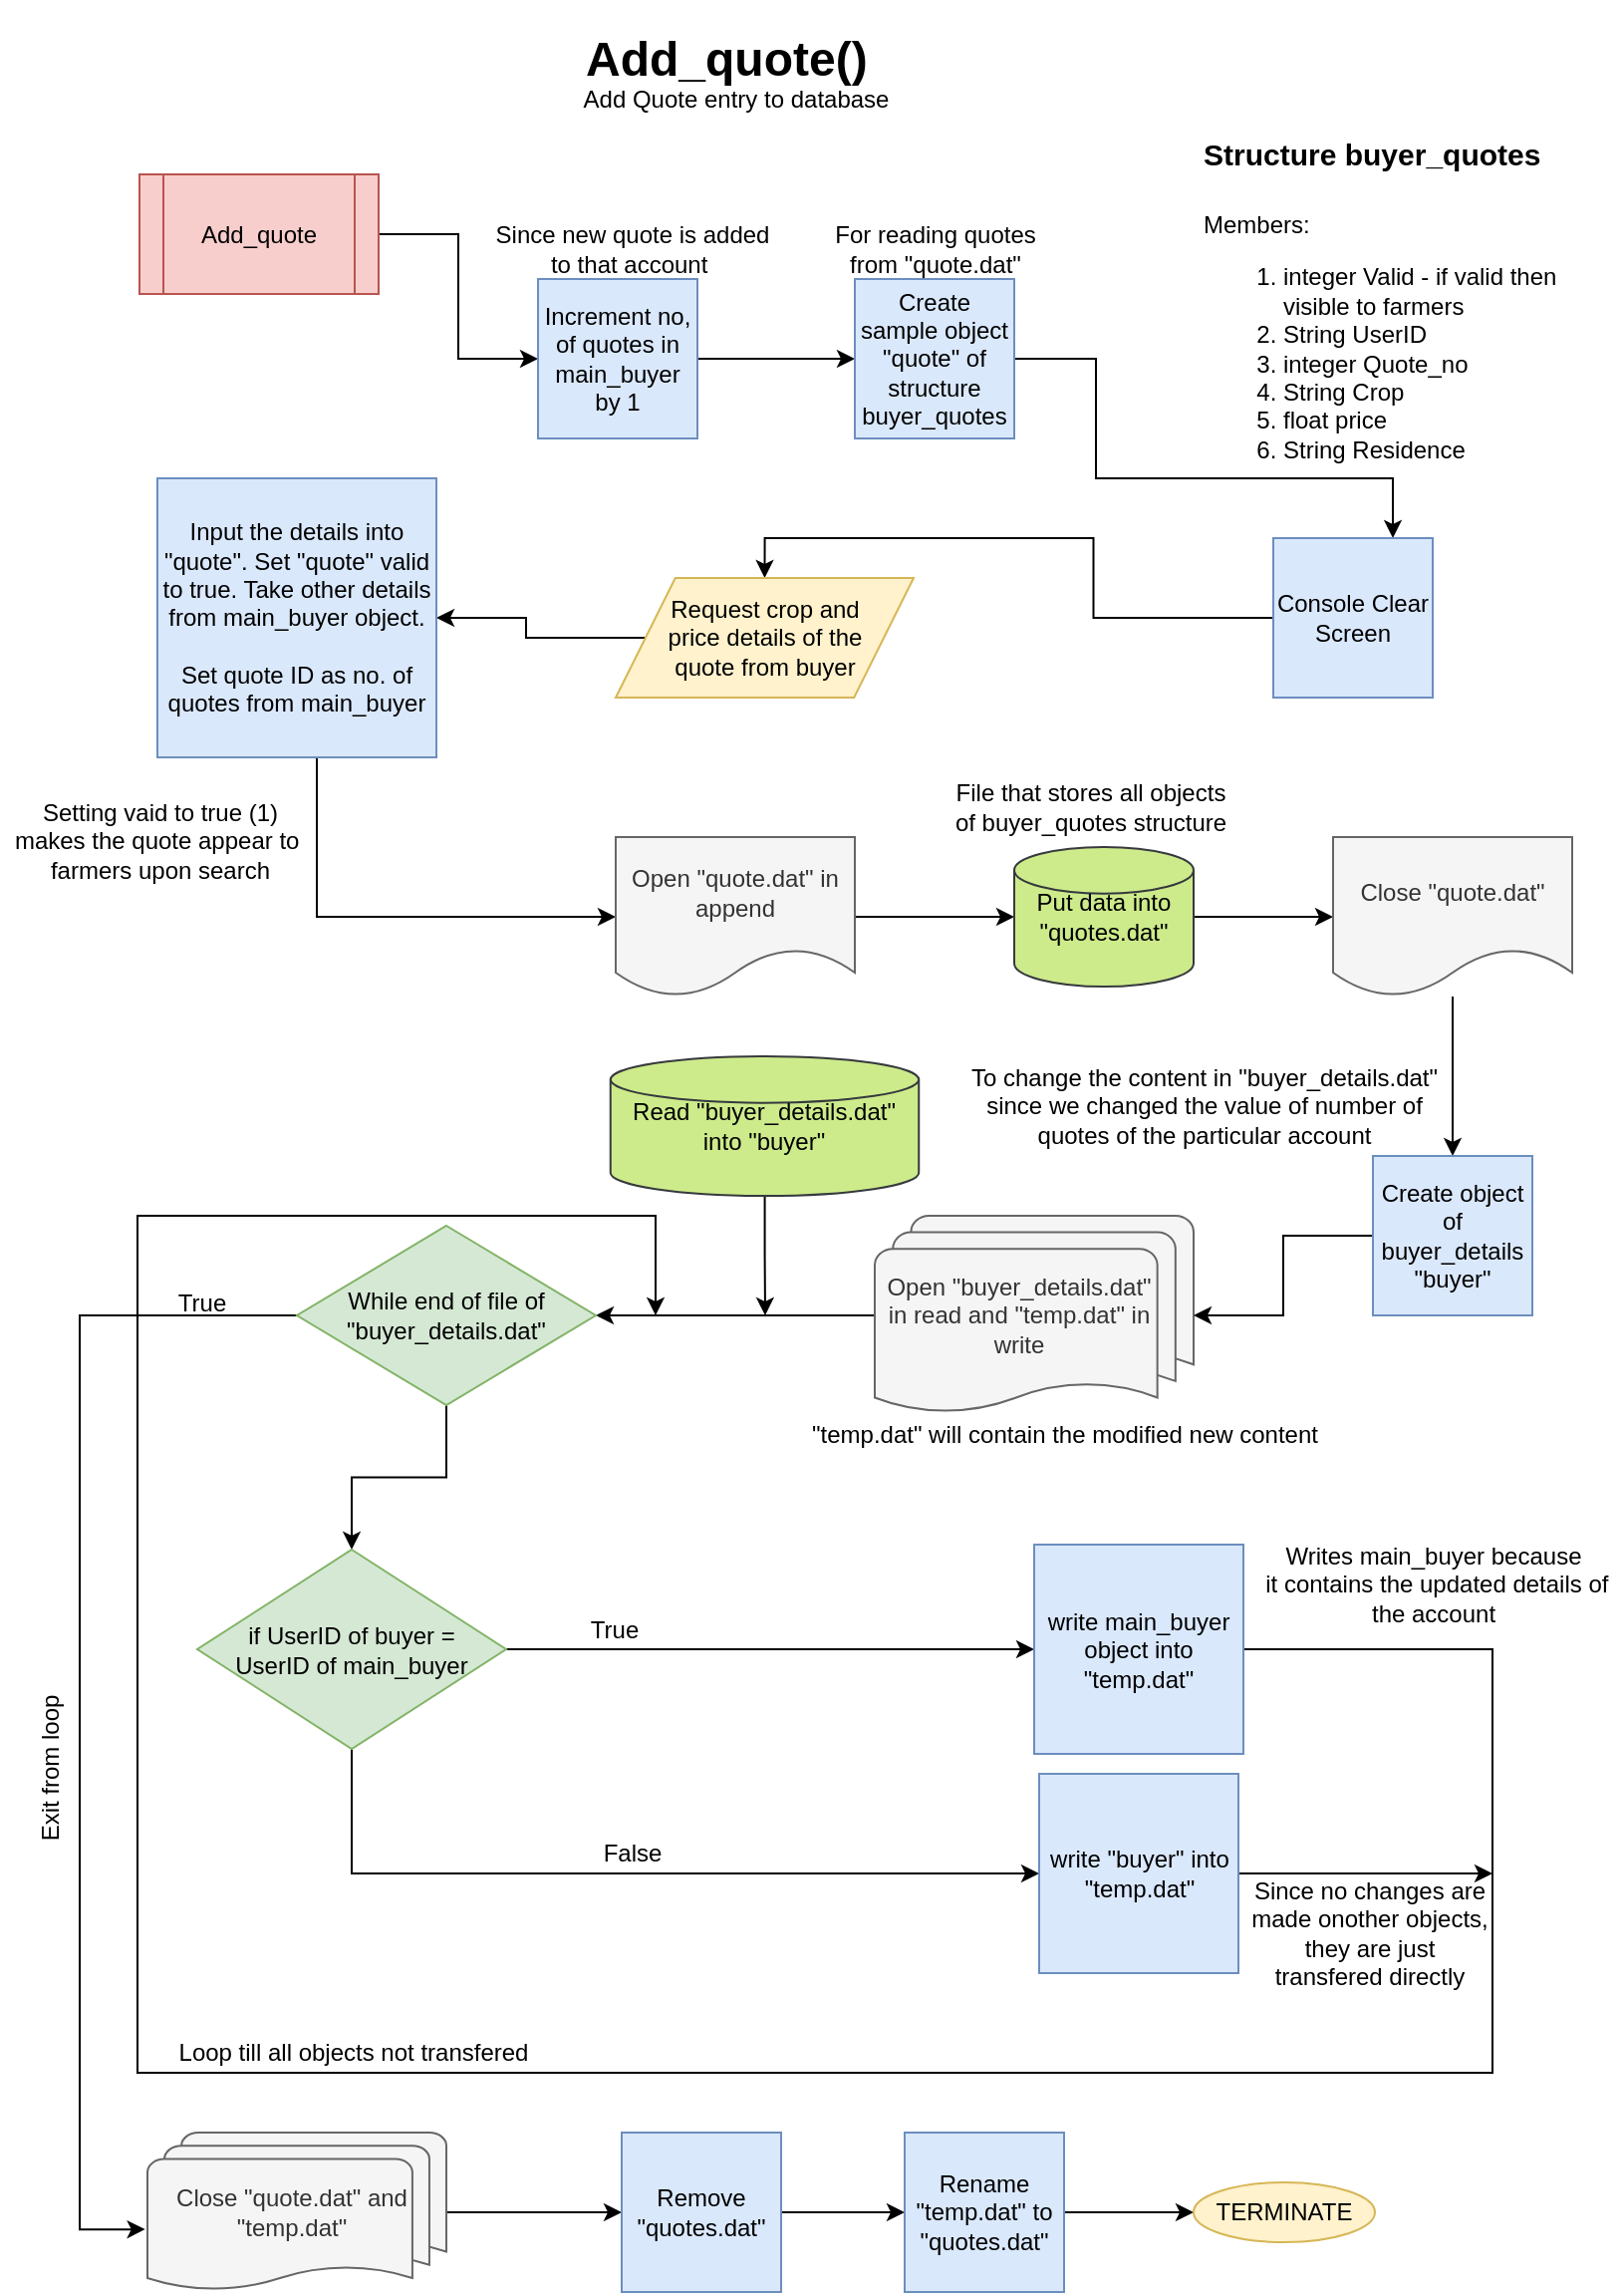 <mxfile version="13.0.3" type="device"><diagram id="C5RBs43oDa-KdzZeNtuy" name="Page-1"><mxGraphModel dx="1205" dy="696" grid="1" gridSize="10" guides="1" tooltips="1" connect="1" arrows="1" fold="1" page="1" pageScale="1" pageWidth="827" pageHeight="1169" math="0" shadow="0"><root><mxCell id="WIyWlLk6GJQsqaUBKTNV-0"/><mxCell id="WIyWlLk6GJQsqaUBKTNV-1" parent="WIyWlLk6GJQsqaUBKTNV-0"/><mxCell id="OiVQeHWdoMjosZuG40U9-5" style="edgeStyle=orthogonalEdgeStyle;rounded=0;orthogonalLoop=1;jettySize=auto;html=1;" parent="WIyWlLk6GJQsqaUBKTNV-1" source="OiVQeHWdoMjosZuG40U9-0" target="OiVQeHWdoMjosZuG40U9-1" edge="1"><mxGeometry relative="1" as="geometry"/></mxCell><mxCell id="OiVQeHWdoMjosZuG40U9-0" value="Add_quote" style="shape=process;whiteSpace=wrap;html=1;backgroundOutline=1;fillColor=#f8cecc;strokeColor=#b85450;" parent="WIyWlLk6GJQsqaUBKTNV-1" vertex="1"><mxGeometry x="70" y="87.5" width="120" height="60" as="geometry"/></mxCell><mxCell id="OiVQeHWdoMjosZuG40U9-6" style="edgeStyle=orthogonalEdgeStyle;rounded=0;orthogonalLoop=1;jettySize=auto;html=1;entryX=0;entryY=0.5;entryDx=0;entryDy=0;" parent="WIyWlLk6GJQsqaUBKTNV-1" source="OiVQeHWdoMjosZuG40U9-1" target="OiVQeHWdoMjosZuG40U9-2" edge="1"><mxGeometry relative="1" as="geometry"/></mxCell><mxCell id="OiVQeHWdoMjosZuG40U9-1" value="Increment no, of quotes in main_buyer by 1" style="whiteSpace=wrap;html=1;aspect=fixed;fillColor=#dae8fc;strokeColor=#6c8ebf;" parent="WIyWlLk6GJQsqaUBKTNV-1" vertex="1"><mxGeometry x="270" y="140" width="80" height="80" as="geometry"/></mxCell><mxCell id="OiVQeHWdoMjosZuG40U9-9" style="edgeStyle=orthogonalEdgeStyle;rounded=0;orthogonalLoop=1;jettySize=auto;html=1;entryX=0.75;entryY=0;entryDx=0;entryDy=0;exitX=1;exitY=0.5;exitDx=0;exitDy=0;" parent="WIyWlLk6GJQsqaUBKTNV-1" source="OiVQeHWdoMjosZuG40U9-2" target="OiVQeHWdoMjosZuG40U9-3" edge="1"><mxGeometry relative="1" as="geometry"><Array as="points"><mxPoint x="550" y="180"/><mxPoint x="550" y="240"/><mxPoint x="699" y="240"/></Array></mxGeometry></mxCell><mxCell id="OiVQeHWdoMjosZuG40U9-2" value="Create sample object &quot;quote&quot; of structure buyer_quotes" style="whiteSpace=wrap;html=1;aspect=fixed;fillColor=#dae8fc;strokeColor=#6c8ebf;" parent="WIyWlLk6GJQsqaUBKTNV-1" vertex="1"><mxGeometry x="429" y="140" width="80" height="80" as="geometry"/></mxCell><mxCell id="OiVQeHWdoMjosZuG40U9-8" style="edgeStyle=orthogonalEdgeStyle;rounded=0;orthogonalLoop=1;jettySize=auto;html=1;entryX=0.5;entryY=0;entryDx=0;entryDy=0;" parent="WIyWlLk6GJQsqaUBKTNV-1" source="OiVQeHWdoMjosZuG40U9-3" target="OiVQeHWdoMjosZuG40U9-4" edge="1"><mxGeometry relative="1" as="geometry"/></mxCell><mxCell id="OiVQeHWdoMjosZuG40U9-3" value="Console Clear Screen" style="whiteSpace=wrap;html=1;aspect=fixed;fillColor=#dae8fc;strokeColor=#6c8ebf;" parent="WIyWlLk6GJQsqaUBKTNV-1" vertex="1"><mxGeometry x="639" y="270" width="80" height="80" as="geometry"/></mxCell><mxCell id="OiVQeHWdoMjosZuG40U9-12" value="" style="edgeStyle=orthogonalEdgeStyle;rounded=0;orthogonalLoop=1;jettySize=auto;html=1;" parent="WIyWlLk6GJQsqaUBKTNV-1" source="OiVQeHWdoMjosZuG40U9-4" target="OiVQeHWdoMjosZuG40U9-10" edge="1"><mxGeometry relative="1" as="geometry"/></mxCell><mxCell id="OiVQeHWdoMjosZuG40U9-4" value="Request crop and price details of the quote from buyer" style="shape=parallelogram;perimeter=parallelogramPerimeter;whiteSpace=wrap;html=1;spacingLeft=15;spacingRight=15;fillColor=#fff2cc;strokeColor=#d6b656;" parent="WIyWlLk6GJQsqaUBKTNV-1" vertex="1"><mxGeometry x="309" y="290" width="149.5" height="60" as="geometry"/></mxCell><mxCell id="OiVQeHWdoMjosZuG40U9-14" style="edgeStyle=orthogonalEdgeStyle;rounded=0;orthogonalLoop=1;jettySize=auto;html=1;entryX=0;entryY=0.5;entryDx=0;entryDy=0;" parent="WIyWlLk6GJQsqaUBKTNV-1" source="OiVQeHWdoMjosZuG40U9-10" target="OiVQeHWdoMjosZuG40U9-15" edge="1"><mxGeometry relative="1" as="geometry"><mxPoint x="339.75" y="460" as="targetPoint"/><Array as="points"><mxPoint x="159" y="460"/></Array></mxGeometry></mxCell><mxCell id="OiVQeHWdoMjosZuG40U9-10" value="Input the details into &quot;quote&quot;. Set &quot;quote&quot; valid to true. Take other details from main_buyer object.&lt;br&gt;&lt;br&gt;Set quote ID as no. of quotes from main_buyer" style="whiteSpace=wrap;html=1;aspect=fixed;fillColor=#dae8fc;strokeColor=#6c8ebf;" parent="WIyWlLk6GJQsqaUBKTNV-1" vertex="1"><mxGeometry x="79" y="240" width="140" height="140" as="geometry"/></mxCell><mxCell id="OiVQeHWdoMjosZuG40U9-11" style="edgeStyle=orthogonalEdgeStyle;rounded=0;orthogonalLoop=1;jettySize=auto;html=1;exitX=0.5;exitY=1;exitDx=0;exitDy=0;" parent="WIyWlLk6GJQsqaUBKTNV-1" source="OiVQeHWdoMjosZuG40U9-10" target="OiVQeHWdoMjosZuG40U9-10" edge="1"><mxGeometry relative="1" as="geometry"/></mxCell><mxCell id="OiVQeHWdoMjosZuG40U9-18" style="edgeStyle=orthogonalEdgeStyle;rounded=0;orthogonalLoop=1;jettySize=auto;html=1;" parent="WIyWlLk6GJQsqaUBKTNV-1" source="OiVQeHWdoMjosZuG40U9-15" target="OiVQeHWdoMjosZuG40U9-17" edge="1"><mxGeometry relative="1" as="geometry"/></mxCell><mxCell id="OiVQeHWdoMjosZuG40U9-15" value="Open &quot;quote.dat&quot; in append" style="shape=document;whiteSpace=wrap;html=1;boundedLbl=1;fillColor=#f5f5f5;strokeColor=#666666;fontColor=#333333;" parent="WIyWlLk6GJQsqaUBKTNV-1" vertex="1"><mxGeometry x="309" y="420" width="120" height="80" as="geometry"/></mxCell><mxCell id="OiVQeHWdoMjosZuG40U9-20" style="edgeStyle=orthogonalEdgeStyle;rounded=0;orthogonalLoop=1;jettySize=auto;html=1;entryX=0;entryY=0.5;entryDx=0;entryDy=0;" parent="WIyWlLk6GJQsqaUBKTNV-1" source="OiVQeHWdoMjosZuG40U9-17" target="OiVQeHWdoMjosZuG40U9-19" edge="1"><mxGeometry relative="1" as="geometry"/></mxCell><mxCell id="OiVQeHWdoMjosZuG40U9-17" value="Put data into &quot;quotes.dat&quot;" style="strokeWidth=1;html=1;shape=mxgraph.flowchart.database;whiteSpace=wrap;fillColor=#cdeb8b;strokeColor=#36393d;" parent="WIyWlLk6GJQsqaUBKTNV-1" vertex="1"><mxGeometry x="509" y="425" width="90" height="70" as="geometry"/></mxCell><mxCell id="OiVQeHWdoMjosZuG40U9-32" style="edgeStyle=orthogonalEdgeStyle;rounded=0;orthogonalLoop=1;jettySize=auto;html=1;entryX=0.5;entryY=0;entryDx=0;entryDy=0;" parent="WIyWlLk6GJQsqaUBKTNV-1" source="OiVQeHWdoMjosZuG40U9-19" target="OiVQeHWdoMjosZuG40U9-31" edge="1"><mxGeometry relative="1" as="geometry"/></mxCell><mxCell id="OiVQeHWdoMjosZuG40U9-19" value="Close &quot;quote.dat&quot;" style="shape=document;whiteSpace=wrap;html=1;boundedLbl=1;strokeWidth=1;fillColor=#f5f5f5;strokeColor=#666666;fontColor=#333333;" parent="WIyWlLk6GJQsqaUBKTNV-1" vertex="1"><mxGeometry x="669" y="420" width="120" height="80" as="geometry"/></mxCell><mxCell id="OiVQeHWdoMjosZuG40U9-34" style="edgeStyle=orthogonalEdgeStyle;rounded=0;orthogonalLoop=1;jettySize=auto;html=1;entryX=1;entryY=0.5;entryDx=0;entryDy=0;" parent="WIyWlLk6GJQsqaUBKTNV-1" source="OiVQeHWdoMjosZuG40U9-23" target="OiVQeHWdoMjosZuG40U9-26" edge="1"><mxGeometry relative="1" as="geometry"/></mxCell><mxCell id="OiVQeHWdoMjosZuG40U9-23" value="Open &quot;buyer_details.dat&quot; in read and &quot;temp.dat&quot; in write" style="strokeWidth=1;html=1;shape=mxgraph.flowchart.multi-document;whiteSpace=wrap;spacingRight=15;spacing=1;fillColor=#f5f5f5;strokeColor=#666666;fontColor=#333333;" parent="WIyWlLk6GJQsqaUBKTNV-1" vertex="1"><mxGeometry x="439" y="610" width="160" height="100" as="geometry"/></mxCell><mxCell id="OiVQeHWdoMjosZuG40U9-36" style="edgeStyle=orthogonalEdgeStyle;rounded=0;orthogonalLoop=1;jettySize=auto;html=1;" parent="WIyWlLk6GJQsqaUBKTNV-1" source="OiVQeHWdoMjosZuG40U9-26" target="OiVQeHWdoMjosZuG40U9-30" edge="1"><mxGeometry relative="1" as="geometry"/></mxCell><mxCell id="dd_id_29B1VngIGU7xoj-21" style="edgeStyle=orthogonalEdgeStyle;rounded=0;orthogonalLoop=1;jettySize=auto;html=1;entryX=-0.008;entryY=0.607;entryDx=0;entryDy=0;entryPerimeter=0;" edge="1" parent="WIyWlLk6GJQsqaUBKTNV-1" source="OiVQeHWdoMjosZuG40U9-26" target="dd_id_29B1VngIGU7xoj-20"><mxGeometry relative="1" as="geometry"><Array as="points"><mxPoint x="40" y="660"/><mxPoint x="40" y="1119"/></Array></mxGeometry></mxCell><mxCell id="OiVQeHWdoMjosZuG40U9-26" value="While end of file of &quot;buyer_details.dat&quot;" style="rhombus;whiteSpace=wrap;html=1;strokeWidth=1;fillColor=#d5e8d4;strokeColor=#82b366;" parent="WIyWlLk6GJQsqaUBKTNV-1" vertex="1"><mxGeometry x="149" y="615" width="150" height="90" as="geometry"/></mxCell><mxCell id="OiVQeHWdoMjosZuG40U9-35" style="edgeStyle=orthogonalEdgeStyle;rounded=0;orthogonalLoop=1;jettySize=auto;html=1;" parent="WIyWlLk6GJQsqaUBKTNV-1" source="OiVQeHWdoMjosZuG40U9-28" edge="1"><mxGeometry relative="1" as="geometry"><mxPoint x="384" y="660" as="targetPoint"/></mxGeometry></mxCell><mxCell id="OiVQeHWdoMjosZuG40U9-28" value="Read &quot;buyer_details.dat&quot; into &quot;buyer&quot;" style="strokeWidth=1;html=1;shape=mxgraph.flowchart.database;whiteSpace=wrap;fillColor=#cdeb8b;strokeColor=#36393d;" parent="WIyWlLk6GJQsqaUBKTNV-1" vertex="1"><mxGeometry x="306.37" y="530" width="154.75" height="70" as="geometry"/></mxCell><mxCell id="OiVQeHWdoMjosZuG40U9-38" style="edgeStyle=orthogonalEdgeStyle;rounded=0;orthogonalLoop=1;jettySize=auto;html=1;entryX=0;entryY=0.5;entryDx=0;entryDy=0;" parent="WIyWlLk6GJQsqaUBKTNV-1" source="OiVQeHWdoMjosZuG40U9-30" target="OiVQeHWdoMjosZuG40U9-37" edge="1"><mxGeometry relative="1" as="geometry"/></mxCell><mxCell id="OiVQeHWdoMjosZuG40U9-44" style="edgeStyle=orthogonalEdgeStyle;rounded=0;orthogonalLoop=1;jettySize=auto;html=1;entryX=0;entryY=0.5;entryDx=0;entryDy=0;" parent="WIyWlLk6GJQsqaUBKTNV-1" source="OiVQeHWdoMjosZuG40U9-30" target="OiVQeHWdoMjosZuG40U9-43" edge="1"><mxGeometry relative="1" as="geometry"><Array as="points"><mxPoint x="176" y="940"/></Array></mxGeometry></mxCell><mxCell id="OiVQeHWdoMjosZuG40U9-30" value="if UserID of buyer = UserID of main_buyer" style="rhombus;whiteSpace=wrap;html=1;strokeWidth=1;spacingLeft=15;spacingRight=15;fillColor=#d5e8d4;strokeColor=#82b366;" parent="WIyWlLk6GJQsqaUBKTNV-1" vertex="1"><mxGeometry x="99" y="777.5" width="155" height="100" as="geometry"/></mxCell><mxCell id="OiVQeHWdoMjosZuG40U9-33" style="edgeStyle=orthogonalEdgeStyle;rounded=0;orthogonalLoop=1;jettySize=auto;html=1;entryX=1;entryY=0.5;entryDx=0;entryDy=0;entryPerimeter=0;" parent="WIyWlLk6GJQsqaUBKTNV-1" source="OiVQeHWdoMjosZuG40U9-31" target="OiVQeHWdoMjosZuG40U9-23" edge="1"><mxGeometry relative="1" as="geometry"/></mxCell><mxCell id="OiVQeHWdoMjosZuG40U9-31" value="Create object of buyer_details &quot;buyer&quot;" style="whiteSpace=wrap;html=1;aspect=fixed;strokeWidth=1;fillColor=#dae8fc;strokeColor=#6c8ebf;" parent="WIyWlLk6GJQsqaUBKTNV-1" vertex="1"><mxGeometry x="689" y="580" width="80" height="80" as="geometry"/></mxCell><mxCell id="OiVQeHWdoMjosZuG40U9-45" style="edgeStyle=orthogonalEdgeStyle;rounded=0;orthogonalLoop=1;jettySize=auto;html=1;" parent="WIyWlLk6GJQsqaUBKTNV-1" source="OiVQeHWdoMjosZuG40U9-37" edge="1"><mxGeometry relative="1" as="geometry"><mxPoint x="329" y="660" as="targetPoint"/><Array as="points"><mxPoint x="749" y="827"/><mxPoint x="749" y="1040"/><mxPoint x="69" y="1040"/><mxPoint x="69" y="610"/><mxPoint x="329" y="610"/></Array></mxGeometry></mxCell><mxCell id="OiVQeHWdoMjosZuG40U9-37" value="write main_buyer object into &quot;temp.dat&quot;" style="whiteSpace=wrap;html=1;aspect=fixed;strokeWidth=1;fillColor=#dae8fc;strokeColor=#6c8ebf;" parent="WIyWlLk6GJQsqaUBKTNV-1" vertex="1"><mxGeometry x="519" y="775" width="105" height="105" as="geometry"/></mxCell><mxCell id="OiVQeHWdoMjosZuG40U9-46" style="edgeStyle=orthogonalEdgeStyle;rounded=0;orthogonalLoop=1;jettySize=auto;html=1;" parent="WIyWlLk6GJQsqaUBKTNV-1" source="OiVQeHWdoMjosZuG40U9-43" edge="1"><mxGeometry relative="1" as="geometry"><mxPoint x="749" y="940" as="targetPoint"/></mxGeometry></mxCell><mxCell id="OiVQeHWdoMjosZuG40U9-43" value="write &quot;buyer&quot; into &quot;temp.dat&quot;" style="whiteSpace=wrap;html=1;aspect=fixed;strokeWidth=1;fillColor=#dae8fc;strokeColor=#6c8ebf;" parent="WIyWlLk6GJQsqaUBKTNV-1" vertex="1"><mxGeometry x="521.5" y="890" width="100" height="100" as="geometry"/></mxCell><mxCell id="dd_id_29B1VngIGU7xoj-1" value="&lt;h1&gt;Add_quote()&lt;/h1&gt;" style="text;html=1;strokeColor=none;fillColor=none;spacing=5;spacingTop=-20;whiteSpace=wrap;overflow=hidden;rounded=0;" vertex="1" parent="WIyWlLk6GJQsqaUBKTNV-1"><mxGeometry x="288.74" y="10" width="190" height="40" as="geometry"/></mxCell><mxCell id="dd_id_29B1VngIGU7xoj-2" value="Add Quote entry to database" style="text;html=1;align=center;verticalAlign=middle;resizable=0;points=[];autosize=1;" vertex="1" parent="WIyWlLk6GJQsqaUBKTNV-1"><mxGeometry x="284" y="40" width="170" height="20" as="geometry"/></mxCell><mxCell id="dd_id_29B1VngIGU7xoj-3" value="&lt;h1&gt;&lt;font style=&quot;font-size: 15px&quot;&gt;Structure buyer_quotes&lt;/font&gt;&lt;/h1&gt;&lt;p&gt;Members:&lt;/p&gt;&lt;p&gt;&lt;/p&gt;&lt;ol&gt;&lt;li&gt;integer Valid - if valid then visible to farmers&amp;nbsp;&lt;/li&gt;&lt;li&gt;String UserID&lt;/li&gt;&lt;li&gt;integer Quote_no&lt;/li&gt;&lt;li&gt;String Crop&lt;/li&gt;&lt;li&gt;float price&lt;/li&gt;&lt;li&gt;String Residence&lt;/li&gt;&lt;/ol&gt;&lt;div&gt;&lt;br&gt;&lt;/div&gt;&lt;p&gt;&lt;/p&gt;" style="text;html=1;strokeColor=none;fillColor=none;spacing=5;spacingTop=-20;whiteSpace=wrap;overflow=hidden;rounded=0;" vertex="1" parent="WIyWlLk6GJQsqaUBKTNV-1"><mxGeometry x="599" y="55" width="190" height="185" as="geometry"/></mxCell><mxCell id="dd_id_29B1VngIGU7xoj-5" value="Since new quote is added&lt;br&gt;to that account&amp;nbsp;" style="text;html=1;align=center;verticalAlign=middle;resizable=0;points=[];autosize=1;" vertex="1" parent="WIyWlLk6GJQsqaUBKTNV-1"><mxGeometry x="242" y="110" width="150" height="30" as="geometry"/></mxCell><mxCell id="dd_id_29B1VngIGU7xoj-6" value="For reading quotes &lt;br&gt;from &quot;quote.dat&quot;" style="text;html=1;align=center;verticalAlign=middle;resizable=0;points=[];autosize=1;" vertex="1" parent="WIyWlLk6GJQsqaUBKTNV-1"><mxGeometry x="409" y="110" width="120" height="30" as="geometry"/></mxCell><mxCell id="dd_id_29B1VngIGU7xoj-7" value="Setting vaid to true (1)&lt;br&gt;makes the quote appear to&amp;nbsp;&lt;br&gt;farmers upon search" style="text;html=1;align=center;verticalAlign=middle;resizable=0;points=[];autosize=1;" vertex="1" parent="WIyWlLk6GJQsqaUBKTNV-1"><mxGeometry y="397" width="160" height="50" as="geometry"/></mxCell><mxCell id="dd_id_29B1VngIGU7xoj-8" value="File that stores all objects&lt;br&gt;of buyer_quotes structure" style="text;html=1;align=center;verticalAlign=middle;resizable=0;points=[];autosize=1;" vertex="1" parent="WIyWlLk6GJQsqaUBKTNV-1"><mxGeometry x="471.5" y="390" width="150" height="30" as="geometry"/></mxCell><mxCell id="dd_id_29B1VngIGU7xoj-9" value="To change the content in &quot;buyer_details.dat&quot;&lt;br&gt;since we changed the value of number of&lt;br&gt;quotes of the particular account" style="text;html=1;align=center;verticalAlign=middle;resizable=0;points=[];autosize=1;" vertex="1" parent="WIyWlLk6GJQsqaUBKTNV-1"><mxGeometry x="478.74" y="530" width="250" height="50" as="geometry"/></mxCell><mxCell id="dd_id_29B1VngIGU7xoj-10" value="&quot;temp.dat&quot; will contain the modified new content" style="text;html=1;align=center;verticalAlign=middle;resizable=0;points=[];autosize=1;" vertex="1" parent="WIyWlLk6GJQsqaUBKTNV-1"><mxGeometry x="399" y="710" width="270" height="20" as="geometry"/></mxCell><mxCell id="dd_id_29B1VngIGU7xoj-11" value="True" style="text;html=1;align=center;verticalAlign=middle;resizable=0;points=[];autosize=1;" vertex="1" parent="WIyWlLk6GJQsqaUBKTNV-1"><mxGeometry x="81" y="644" width="40" height="20" as="geometry"/></mxCell><mxCell id="dd_id_29B1VngIGU7xoj-12" value="True" style="text;html=1;align=center;verticalAlign=middle;resizable=0;points=[];autosize=1;" vertex="1" parent="WIyWlLk6GJQsqaUBKTNV-1"><mxGeometry x="288" y="808" width="40" height="20" as="geometry"/></mxCell><mxCell id="dd_id_29B1VngIGU7xoj-13" value="False" style="text;html=1;align=center;verticalAlign=middle;resizable=0;points=[];autosize=1;" vertex="1" parent="WIyWlLk6GJQsqaUBKTNV-1"><mxGeometry x="292" y="920" width="50" height="20" as="geometry"/></mxCell><mxCell id="dd_id_29B1VngIGU7xoj-14" value="Exit from loop" style="text;html=1;align=center;verticalAlign=middle;resizable=0;points=[];autosize=1;rotation=270;" vertex="1" parent="WIyWlLk6GJQsqaUBKTNV-1"><mxGeometry x="-20" y="877.5" width="90" height="20" as="geometry"/></mxCell><mxCell id="dd_id_29B1VngIGU7xoj-16" value="Writes main_buyer because&lt;br&gt;&amp;nbsp;it contains the updated details of &lt;br&gt;the account" style="text;html=1;align=center;verticalAlign=middle;resizable=0;points=[];autosize=1;" vertex="1" parent="WIyWlLk6GJQsqaUBKTNV-1"><mxGeometry x="624" y="770" width="190" height="50" as="geometry"/></mxCell><mxCell id="dd_id_29B1VngIGU7xoj-17" value="Since no changes are &lt;br&gt;made onother objects, &lt;br&gt;they are just &lt;br&gt;transfered directly" style="text;html=1;align=center;verticalAlign=middle;resizable=0;points=[];autosize=1;" vertex="1" parent="WIyWlLk6GJQsqaUBKTNV-1"><mxGeometry x="621.5" y="940" width="130" height="60" as="geometry"/></mxCell><mxCell id="dd_id_29B1VngIGU7xoj-24" style="edgeStyle=orthogonalEdgeStyle;rounded=0;orthogonalLoop=1;jettySize=auto;html=1;" edge="1" parent="WIyWlLk6GJQsqaUBKTNV-1" source="dd_id_29B1VngIGU7xoj-20" target="dd_id_29B1VngIGU7xoj-22"><mxGeometry relative="1" as="geometry"/></mxCell><mxCell id="dd_id_29B1VngIGU7xoj-20" value="Close &quot;quote.dat&quot; and &quot;temp.dat&quot;" style="strokeWidth=1;html=1;shape=mxgraph.flowchart.multi-document;whiteSpace=wrap;spacingRight=5;fillColor=#f5f5f5;strokeColor=#666666;fontColor=#333333;" vertex="1" parent="WIyWlLk6GJQsqaUBKTNV-1"><mxGeometry x="74" y="1070" width="150" height="80" as="geometry"/></mxCell><mxCell id="dd_id_29B1VngIGU7xoj-25" style="edgeStyle=orthogonalEdgeStyle;rounded=0;orthogonalLoop=1;jettySize=auto;html=1;entryX=0;entryY=0.5;entryDx=0;entryDy=0;" edge="1" parent="WIyWlLk6GJQsqaUBKTNV-1" source="dd_id_29B1VngIGU7xoj-22" target="dd_id_29B1VngIGU7xoj-23"><mxGeometry relative="1" as="geometry"/></mxCell><mxCell id="dd_id_29B1VngIGU7xoj-22" value="Remove &quot;quotes.dat&quot;" style="whiteSpace=wrap;html=1;aspect=fixed;strokeWidth=1;fillColor=#dae8fc;strokeColor=#6c8ebf;" vertex="1" parent="WIyWlLk6GJQsqaUBKTNV-1"><mxGeometry x="312" y="1070" width="80" height="80" as="geometry"/></mxCell><mxCell id="dd_id_29B1VngIGU7xoj-27" style="edgeStyle=orthogonalEdgeStyle;rounded=0;orthogonalLoop=1;jettySize=auto;html=1;entryX=0;entryY=0.5;entryDx=0;entryDy=0;" edge="1" parent="WIyWlLk6GJQsqaUBKTNV-1" source="dd_id_29B1VngIGU7xoj-23" target="dd_id_29B1VngIGU7xoj-26"><mxGeometry relative="1" as="geometry"/></mxCell><mxCell id="dd_id_29B1VngIGU7xoj-23" value="Rename &quot;temp.dat&quot; to &quot;quotes.dat&quot;" style="whiteSpace=wrap;html=1;aspect=fixed;strokeWidth=1;fillColor=#dae8fc;strokeColor=#6c8ebf;" vertex="1" parent="WIyWlLk6GJQsqaUBKTNV-1"><mxGeometry x="454" y="1070" width="80" height="80" as="geometry"/></mxCell><mxCell id="dd_id_29B1VngIGU7xoj-26" value="TERMINATE" style="ellipse;whiteSpace=wrap;html=1;strokeWidth=1;fillColor=#fff2cc;strokeColor=#d6b656;" vertex="1" parent="WIyWlLk6GJQsqaUBKTNV-1"><mxGeometry x="599" y="1095" width="91" height="30" as="geometry"/></mxCell><mxCell id="dd_id_29B1VngIGU7xoj-28" value="Loop till all objects not transfered" style="text;html=1;align=center;verticalAlign=middle;resizable=0;points=[];autosize=1;" vertex="1" parent="WIyWlLk6GJQsqaUBKTNV-1"><mxGeometry x="81.5" y="1020" width="190" height="20" as="geometry"/></mxCell></root></mxGraphModel></diagram></mxfile>